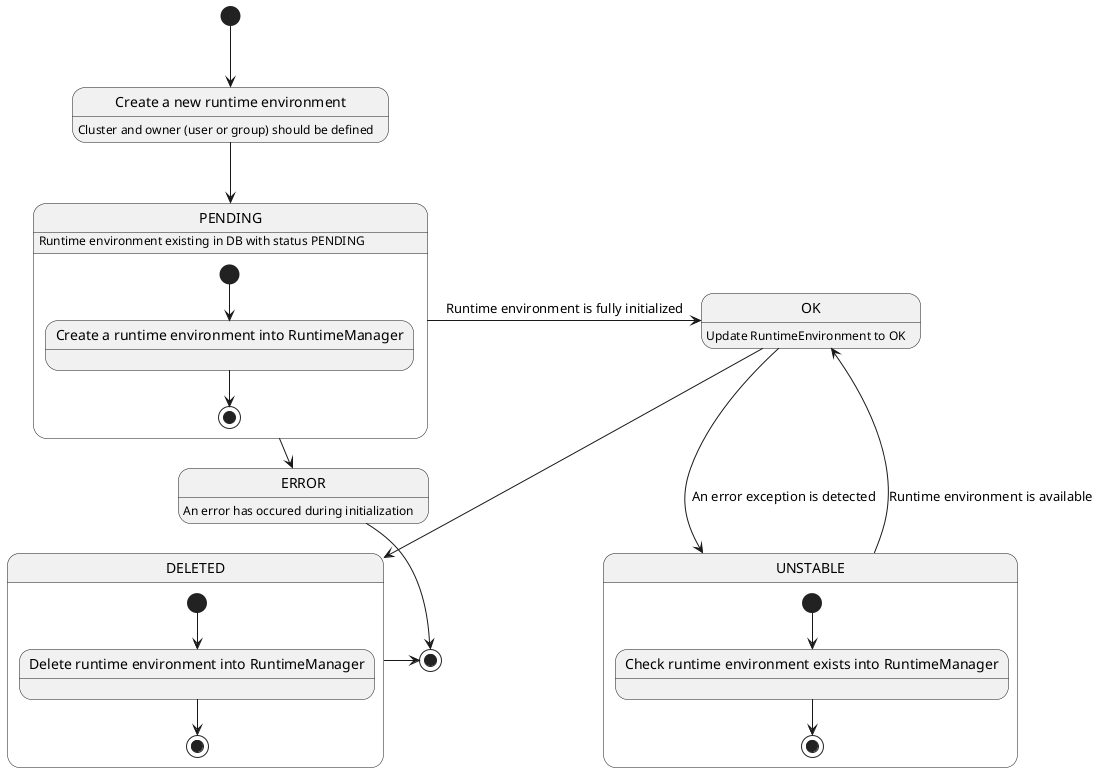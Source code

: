 @startuml
state "Create a new runtime environment" as createRuntimeEnv : Cluster and owner (user or group) should be defined
[*] --> createRuntimeEnv
createRuntimeEnv --> PENDING
PENDING : Runtime environment existing in DB with status PENDING
ERROR : An error has occured during initialization
state PENDING {
    state "Create a runtime environment into RuntimeManager" as createRE
    [*] --> createRE
    createRE --> [*]
}
ERROR -> [*]
PENDING -> OK : Runtime environment is fully initialized
PENDING -> ERROR
OK : Update RuntimeEnvironment to OK
OK --> UNSTABLE : An error exception is detected
state UNSTABLE {
    state "Check runtime environment exists into RuntimeManager" as checkRE
    [*] --> checkRE
    checkRE --> [*]
}
UNSTABLE -> OK : Runtime environment is available
OK --> DELETED
state DELETED {
    state "Delete runtime environment into RuntimeManager" as deleteRE
    [*] --> deleteRE
    deleteRE --> [*]
}
DELETED -> [*]

@enduml
